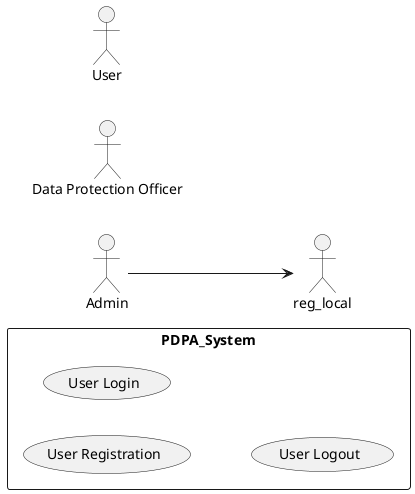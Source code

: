 @startuml use_case_keranos_pdpa
left to right direction

actor "Admin" as admin
actor "Data Protection Officer" as dpo
actor "User" as user

rectangle PDPA_System {
  usecase "User Registration" as reg
  usecase "User Login" as login
  usecase "User Logout" as logout
}

admin --> reg_local

@enduml_local